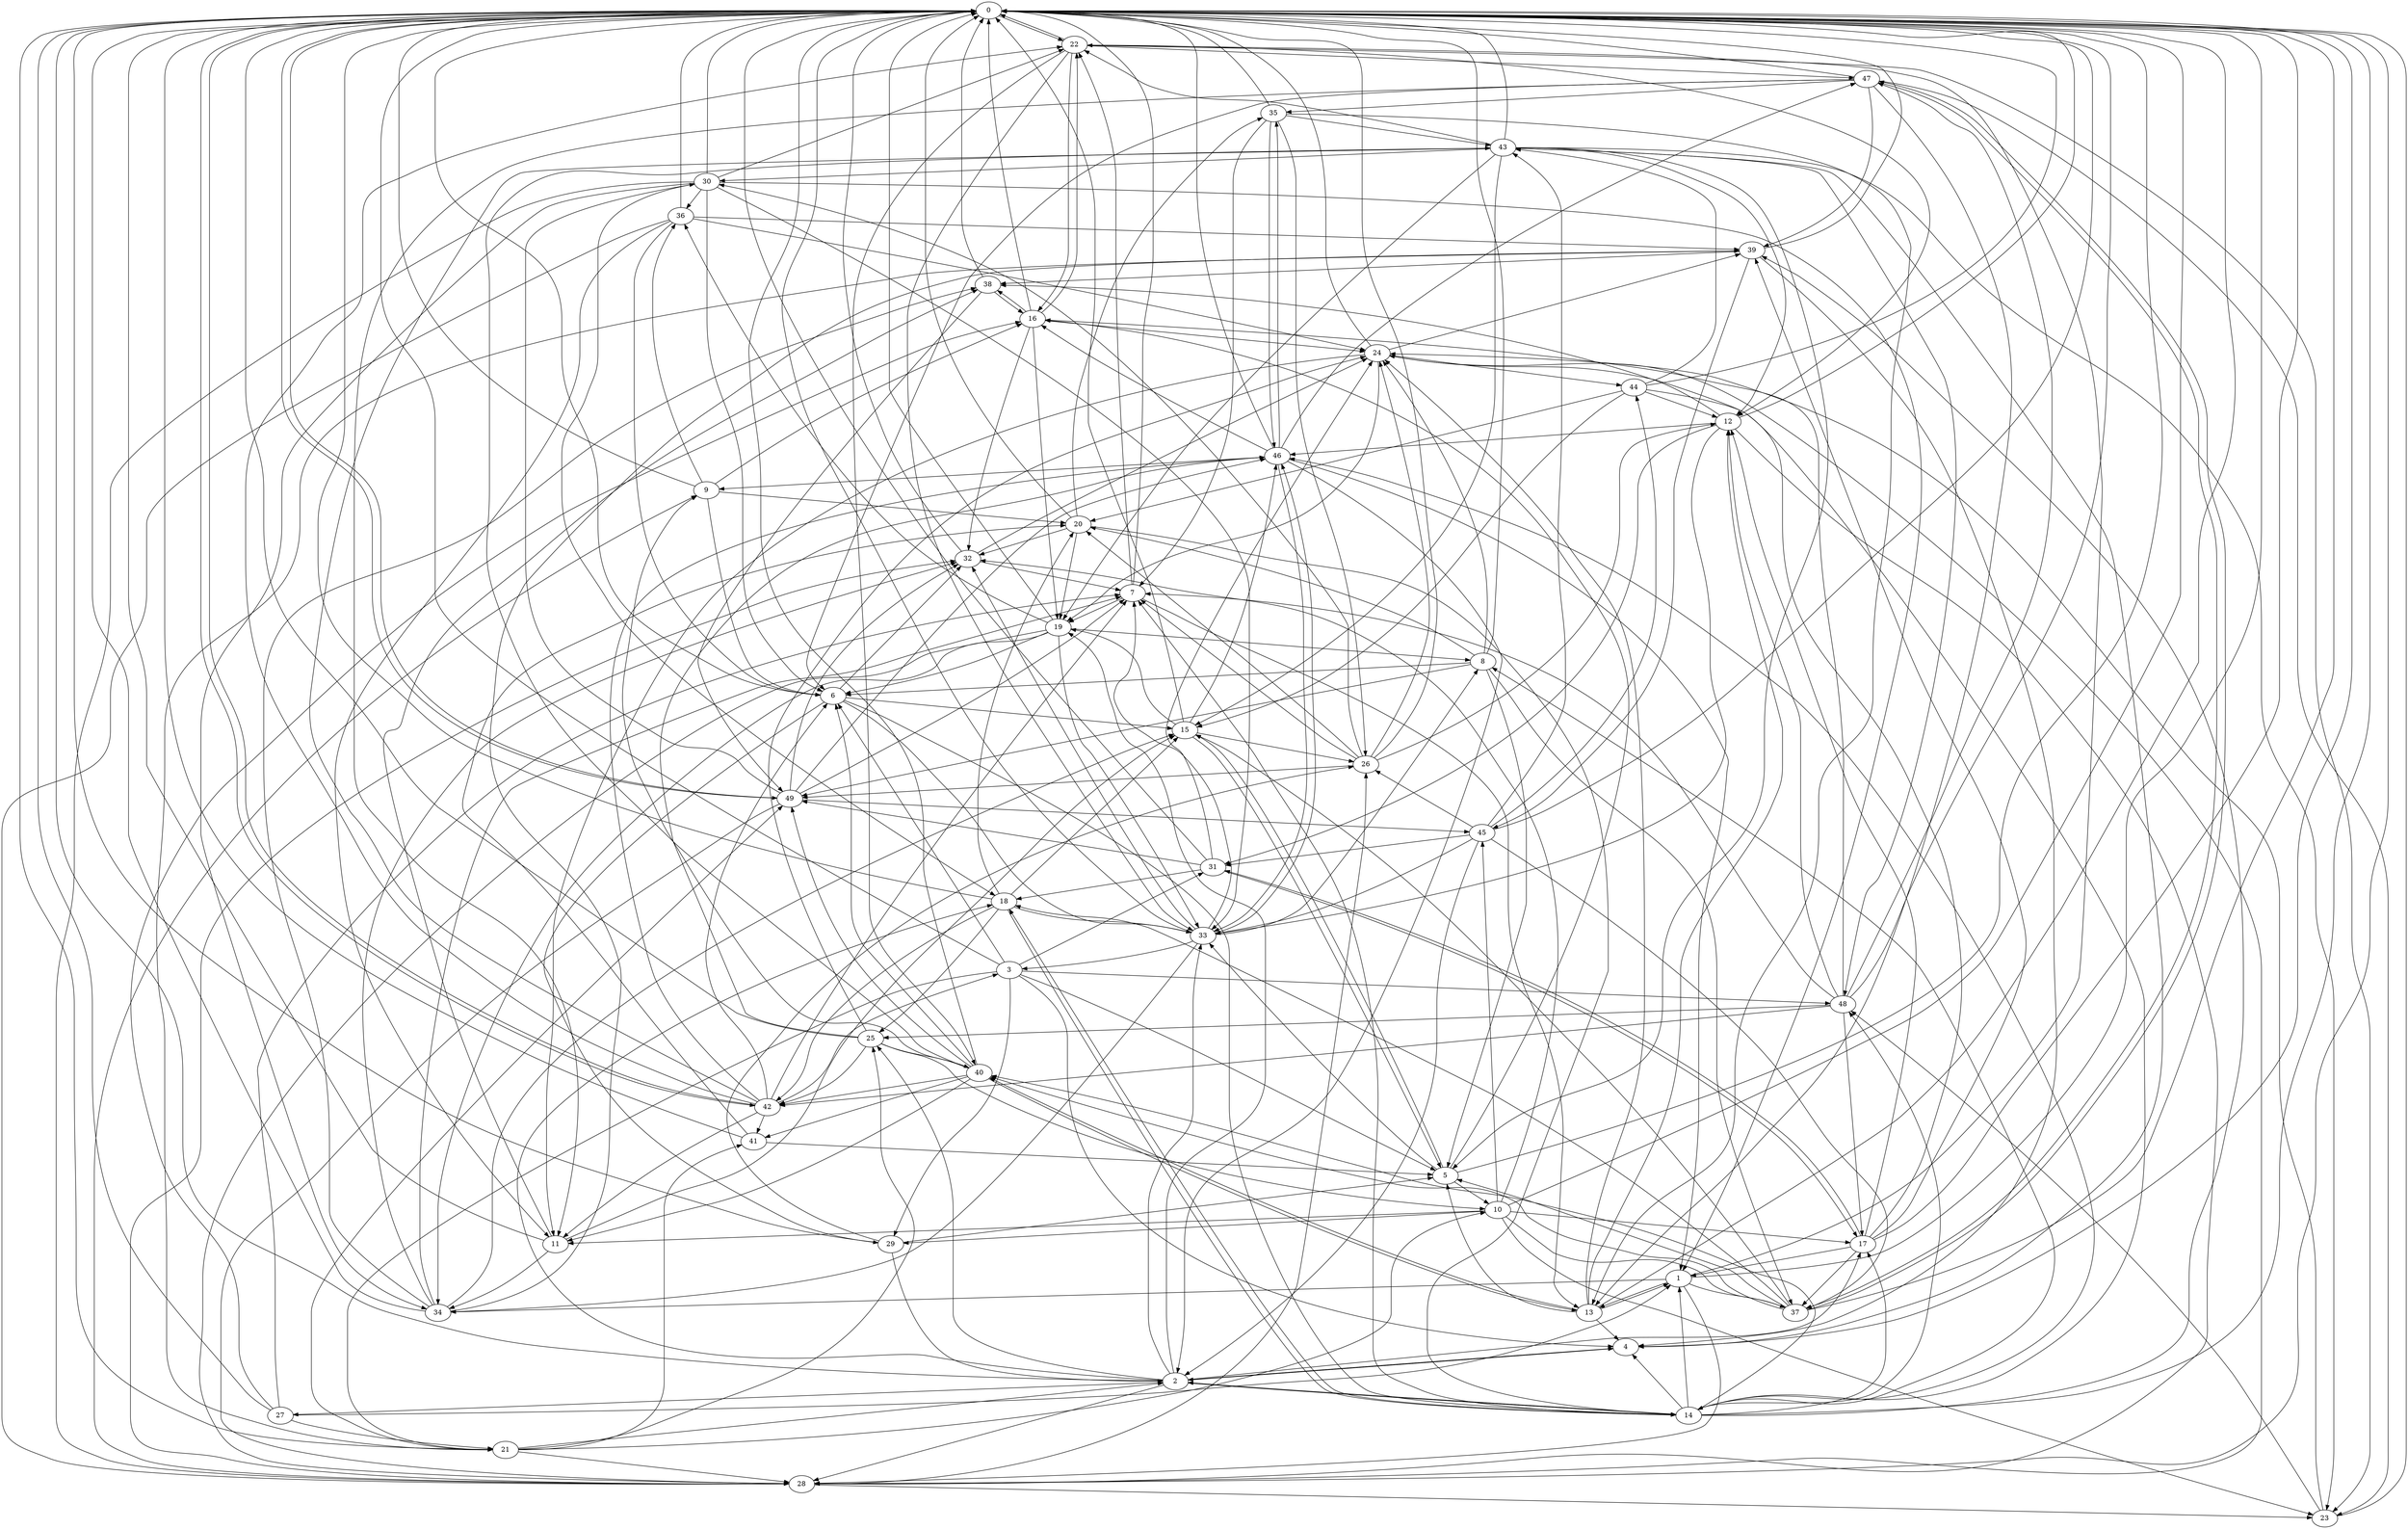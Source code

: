 strict digraph "" {
	0	 [component_delay=3];
	22	 [component_delay=3];
	0 -> 22	 [wire_delay=1];
	42	 [component_delay=3];
	0 -> 42	 [wire_delay=1];
	49	 [component_delay=3];
	0 -> 49	 [wire_delay=1];
	1	 [component_delay=3];
	1 -> 0	 [wire_delay=1];
	13	 [component_delay=3];
	1 -> 13	 [wire_delay=1];
	1 -> 22	 [wire_delay=1];
	28	 [component_delay=3];
	1 -> 28	 [wire_delay=1];
	34	 [component_delay=3];
	1 -> 34	 [wire_delay=1];
	37	 [component_delay=3];
	1 -> 37	 [wire_delay=1];
	2	 [component_delay=3];
	2 -> 0	 [wire_delay=1];
	4	 [component_delay=3];
	2 -> 4	 [wire_delay=1];
	14	 [component_delay=3];
	2 -> 14	 [wire_delay=1];
	17	 [component_delay=3];
	2 -> 17	 [wire_delay=1];
	18	 [component_delay=3];
	2 -> 18	 [wire_delay=1];
	19	 [component_delay=3];
	2 -> 19	 [wire_delay=1];
	25	 [component_delay=3];
	2 -> 25	 [wire_delay=1];
	27	 [component_delay=3];
	2 -> 27	 [wire_delay=1];
	2 -> 28	 [wire_delay=1];
	33	 [component_delay=3];
	2 -> 33	 [wire_delay=1];
	3	 [component_delay=3];
	3 -> 0	 [wire_delay=1];
	3 -> 4	 [wire_delay=1];
	5	 [component_delay=3];
	3 -> 5	 [wire_delay=1];
	6	 [component_delay=3];
	3 -> 6	 [wire_delay=1];
	21	 [component_delay=3];
	3 -> 21	 [wire_delay=1];
	29	 [component_delay=3];
	3 -> 29	 [wire_delay=1];
	31	 [component_delay=3];
	3 -> 31	 [wire_delay=1];
	48	 [component_delay=3];
	3 -> 48	 [wire_delay=1];
	4 -> 0	 [wire_delay=1];
	4 -> 2	 [wire_delay=1];
	5 -> 0	 [wire_delay=1];
	10	 [component_delay=3];
	5 -> 10	 [wire_delay=1];
	15	 [component_delay=3];
	5 -> 15	 [wire_delay=1];
	16	 [component_delay=3];
	5 -> 16	 [wire_delay=1];
	5 -> 33	 [wire_delay=1];
	6 -> 0	 [wire_delay=1];
	6 -> 14	 [wire_delay=1];
	6 -> 15	 [wire_delay=1];
	6 -> 29	 [wire_delay=1];
	32	 [component_delay=3];
	6 -> 32	 [wire_delay=1];
	6 -> 33	 [wire_delay=1];
	7	 [component_delay=3];
	7 -> 0	 [wire_delay=1];
	7 -> 13	 [wire_delay=1];
	7 -> 19	 [wire_delay=1];
	7 -> 22	 [wire_delay=1];
	8	 [component_delay=3];
	8 -> 0	 [wire_delay=1];
	8 -> 5	 [wire_delay=1];
	8 -> 6	 [wire_delay=1];
	20	 [component_delay=3];
	8 -> 20	 [wire_delay=1];
	24	 [component_delay=3];
	8 -> 24	 [wire_delay=1];
	8 -> 37	 [wire_delay=1];
	8 -> 49	 [wire_delay=1];
	9	 [component_delay=3];
	9 -> 0	 [wire_delay=1];
	9 -> 6	 [wire_delay=1];
	9 -> 16	 [wire_delay=1];
	9 -> 20	 [wire_delay=1];
	36	 [component_delay=3];
	9 -> 36	 [wire_delay=1];
	10 -> 0	 [wire_delay=1];
	11	 [component_delay=3];
	10 -> 11	 [wire_delay=1];
	10 -> 17	 [wire_delay=1];
	23	 [component_delay=3];
	10 -> 23	 [wire_delay=1];
	10 -> 29	 [wire_delay=1];
	10 -> 32	 [wire_delay=1];
	10 -> 37	 [wire_delay=1];
	45	 [component_delay=3];
	10 -> 45	 [wire_delay=1];
	11 -> 0	 [wire_delay=1];
	11 -> 15	 [wire_delay=1];
	11 -> 34	 [wire_delay=1];
	38	 [component_delay=3];
	11 -> 38	 [wire_delay=1];
	12	 [component_delay=3];
	12 -> 0	 [wire_delay=1];
	12 -> 28	 [wire_delay=1];
	12 -> 31	 [wire_delay=1];
	12 -> 33	 [wire_delay=1];
	12 -> 38	 [wire_delay=1];
	46	 [component_delay=3];
	12 -> 46	 [wire_delay=1];
	13 -> 0	 [wire_delay=1];
	13 -> 1	 [wire_delay=1];
	13 -> 4	 [wire_delay=1];
	13 -> 5	 [wire_delay=1];
	13 -> 12	 [wire_delay=1];
	13 -> 24	 [wire_delay=1];
	40	 [component_delay=3];
	13 -> 40	 [wire_delay=1];
	14 -> 0	 [wire_delay=1];
	14 -> 1	 [wire_delay=1];
	14 -> 2	 [wire_delay=1];
	14 -> 4	 [wire_delay=1];
	14 -> 7	 [wire_delay=1];
	14 -> 8	 [wire_delay=1];
	14 -> 17	 [wire_delay=1];
	14 -> 18	 [wire_delay=1];
	39	 [component_delay=3];
	14 -> 39	 [wire_delay=1];
	14 -> 40	 [wire_delay=1];
	14 -> 46	 [wire_delay=1];
	14 -> 48	 [wire_delay=1];
	15 -> 0	 [wire_delay=1];
	15 -> 5	 [wire_delay=1];
	15 -> 19	 [wire_delay=1];
	26	 [component_delay=3];
	15 -> 26	 [wire_delay=1];
	15 -> 46	 [wire_delay=1];
	16 -> 0	 [wire_delay=1];
	16 -> 19	 [wire_delay=1];
	16 -> 22	 [wire_delay=1];
	16 -> 24	 [wire_delay=1];
	16 -> 32	 [wire_delay=1];
	16 -> 38	 [wire_delay=1];
	17 -> 0	 [wire_delay=1];
	17 -> 1	 [wire_delay=1];
	17 -> 12	 [wire_delay=1];
	17 -> 24	 [wire_delay=1];
	17 -> 31	 [wire_delay=1];
	17 -> 37	 [wire_delay=1];
	17 -> 39	 [wire_delay=1];
	18 -> 0	 [wire_delay=1];
	18 -> 14	 [wire_delay=1];
	18 -> 15	 [wire_delay=1];
	18 -> 20	 [wire_delay=1];
	18 -> 25	 [wire_delay=1];
	18 -> 33	 [wire_delay=1];
	18 -> 42	 [wire_delay=1];
	19 -> 0	 [wire_delay=1];
	19 -> 6	 [wire_delay=1];
	19 -> 8	 [wire_delay=1];
	19 -> 28	 [wire_delay=1];
	19 -> 33	 [wire_delay=1];
	19 -> 34	 [wire_delay=1];
	19 -> 36	 [wire_delay=1];
	20 -> 0	 [wire_delay=1];
	20 -> 14	 [wire_delay=1];
	20 -> 19	 [wire_delay=1];
	20 -> 32	 [wire_delay=1];
	35	 [component_delay=3];
	20 -> 35	 [wire_delay=1];
	21 -> 0	 [wire_delay=1];
	21 -> 2	 [wire_delay=1];
	21 -> 10	 [wire_delay=1];
	21 -> 25	 [wire_delay=1];
	21 -> 28	 [wire_delay=1];
	41	 [component_delay=3];
	21 -> 41	 [wire_delay=1];
	21 -> 49	 [wire_delay=1];
	22 -> 0	 [wire_delay=1];
	22 -> 12	 [wire_delay=1];
	22 -> 16	 [wire_delay=1];
	22 -> 23	 [wire_delay=1];
	22 -> 33	 [wire_delay=1];
	22 -> 40	 [wire_delay=1];
	47	 [component_delay=3];
	22 -> 47	 [wire_delay=1];
	23 -> 0	 [wire_delay=1];
	23 -> 24	 [wire_delay=1];
	23 -> 48	 [wire_delay=1];
	24 -> 0	 [wire_delay=1];
	24 -> 11	 [wire_delay=1];
	24 -> 19	 [wire_delay=1];
	24 -> 28	 [wire_delay=1];
	24 -> 39	 [wire_delay=1];
	44	 [component_delay=3];
	24 -> 44	 [wire_delay=1];
	25 -> 0	 [wire_delay=1];
	25 -> 10	 [wire_delay=1];
	25 -> 24	 [wire_delay=1];
	25 -> 40	 [wire_delay=1];
	25 -> 42	 [wire_delay=1];
	25 -> 46	 [wire_delay=1];
	26 -> 0	 [wire_delay=1];
	26 -> 7	 [wire_delay=1];
	26 -> 12	 [wire_delay=1];
	26 -> 20	 [wire_delay=1];
	26 -> 24	 [wire_delay=1];
	30	 [component_delay=3];
	26 -> 30	 [wire_delay=1];
	26 -> 49	 [wire_delay=1];
	27 -> 0	 [wire_delay=1];
	27 -> 1	 [wire_delay=1];
	27 -> 7	 [wire_delay=1];
	27 -> 16	 [wire_delay=1];
	27 -> 21	 [wire_delay=1];
	28 -> 0	 [wire_delay=1];
	28 -> 9	 [wire_delay=1];
	28 -> 23	 [wire_delay=1];
	28 -> 26	 [wire_delay=1];
	28 -> 32	 [wire_delay=1];
	29 -> 0	 [wire_delay=1];
	29 -> 2	 [wire_delay=1];
	29 -> 5	 [wire_delay=1];
	29 -> 26	 [wire_delay=1];
	30 -> 0	 [wire_delay=1];
	30 -> 1	 [wire_delay=1];
	30 -> 6	 [wire_delay=1];
	30 -> 18	 [wire_delay=1];
	30 -> 22	 [wire_delay=1];
	30 -> 28	 [wire_delay=1];
	30 -> 33	 [wire_delay=1];
	30 -> 34	 [wire_delay=1];
	30 -> 36	 [wire_delay=1];
	31 -> 0	 [wire_delay=1];
	31 -> 17	 [wire_delay=1];
	31 -> 18	 [wire_delay=1];
	31 -> 24	 [wire_delay=1];
	31 -> 49	 [wire_delay=1];
	32 -> 0	 [wire_delay=1];
	32 -> 7	 [wire_delay=1];
	32 -> 24	 [wire_delay=1];
	33 -> 0	 [wire_delay=1];
	33 -> 3	 [wire_delay=1];
	33 -> 7	 [wire_delay=1];
	33 -> 8	 [wire_delay=1];
	33 -> 32	 [wire_delay=1];
	33 -> 34	 [wire_delay=1];
	33 -> 46	 [wire_delay=1];
	34 -> 0	 [wire_delay=1];
	34 -> 7	 [wire_delay=1];
	34 -> 15	 [wire_delay=1];
	34 -> 32	 [wire_delay=1];
	34 -> 38	 [wire_delay=1];
	34 -> 39	 [wire_delay=1];
	35 -> 0	 [wire_delay=1];
	35 -> 7	 [wire_delay=1];
	35 -> 13	 [wire_delay=1];
	35 -> 26	 [wire_delay=1];
	43	 [component_delay=3];
	35 -> 43	 [wire_delay=1];
	35 -> 46	 [wire_delay=1];
	36 -> 0	 [wire_delay=1];
	36 -> 6	 [wire_delay=1];
	36 -> 11	 [wire_delay=1];
	36 -> 24	 [wire_delay=1];
	36 -> 28	 [wire_delay=1];
	36 -> 39	 [wire_delay=1];
	37 -> 0	 [wire_delay=1];
	37 -> 5	 [wire_delay=1];
	37 -> 15	 [wire_delay=1];
	37 -> 18	 [wire_delay=1];
	37 -> 40	 [wire_delay=1];
	37 -> 47	 [wire_delay=1];
	38 -> 0	 [wire_delay=1];
	38 -> 16	 [wire_delay=1];
	38 -> 49	 [wire_delay=1];
	39 -> 0	 [wire_delay=1];
	39 -> 4	 [wire_delay=1];
	39 -> 21	 [wire_delay=1];
	39 -> 38	 [wire_delay=1];
	39 -> 45	 [wire_delay=1];
	40 -> 0	 [wire_delay=1];
	40 -> 6	 [wire_delay=1];
	40 -> 9	 [wire_delay=1];
	40 -> 11	 [wire_delay=1];
	40 -> 13	 [wire_delay=1];
	40 -> 41	 [wire_delay=1];
	40 -> 42	 [wire_delay=1];
	40 -> 43	 [wire_delay=1];
	40 -> 49	 [wire_delay=1];
	41 -> 0	 [wire_delay=1];
	41 -> 5	 [wire_delay=1];
	41 -> 20	 [wire_delay=1];
	42 -> 0	 [wire_delay=1];
	42 -> 3	 [wire_delay=1];
	42 -> 6	 [wire_delay=1];
	42 -> 7	 [wire_delay=1];
	42 -> 11	 [wire_delay=1];
	42 -> 22	 [wire_delay=1];
	42 -> 41	 [wire_delay=1];
	42 -> 43	 [wire_delay=1];
	42 -> 46	 [wire_delay=1];
	43 -> 0	 [wire_delay=1];
	43 -> 4	 [wire_delay=1];
	43 -> 5	 [wire_delay=1];
	43 -> 12	 [wire_delay=1];
	43 -> 15	 [wire_delay=1];
	43 -> 19	 [wire_delay=1];
	43 -> 22	 [wire_delay=1];
	43 -> 23	 [wire_delay=1];
	43 -> 30	 [wire_delay=1];
	43 -> 48	 [wire_delay=1];
	44 -> 0	 [wire_delay=1];
	44 -> 12	 [wire_delay=1];
	44 -> 14	 [wire_delay=1];
	44 -> 15	 [wire_delay=1];
	44 -> 20	 [wire_delay=1];
	44 -> 43	 [wire_delay=1];
	45 -> 0	 [wire_delay=1];
	45 -> 2	 [wire_delay=1];
	45 -> 26	 [wire_delay=1];
	45 -> 31	 [wire_delay=1];
	45 -> 33	 [wire_delay=1];
	45 -> 37	 [wire_delay=1];
	45 -> 43	 [wire_delay=1];
	45 -> 44	 [wire_delay=1];
	46 -> 0	 [wire_delay=1];
	46 -> 1	 [wire_delay=1];
	46 -> 2	 [wire_delay=1];
	46 -> 9	 [wire_delay=1];
	46 -> 16	 [wire_delay=1];
	46 -> 33	 [wire_delay=1];
	46 -> 35	 [wire_delay=1];
	46 -> 47	 [wire_delay=1];
	47 -> 0	 [wire_delay=1];
	47 -> 6	 [wire_delay=1];
	47 -> 11	 [wire_delay=1];
	47 -> 13	 [wire_delay=1];
	47 -> 23	 [wire_delay=1];
	47 -> 35	 [wire_delay=1];
	47 -> 37	 [wire_delay=1];
	47 -> 39	 [wire_delay=1];
	48 -> 0	 [wire_delay=1];
	48 -> 7	 [wire_delay=1];
	48 -> 12	 [wire_delay=1];
	48 -> 16	 [wire_delay=1];
	48 -> 17	 [wire_delay=1];
	48 -> 25	 [wire_delay=1];
	48 -> 42	 [wire_delay=1];
	48 -> 47	 [wire_delay=1];
	49 -> 0	 [wire_delay=1];
	49 -> 7	 [wire_delay=1];
	49 -> 28	 [wire_delay=1];
	49 -> 30	 [wire_delay=1];
	49 -> 32	 [wire_delay=1];
	49 -> 45	 [wire_delay=1];
	49 -> 46	 [wire_delay=1];
}
